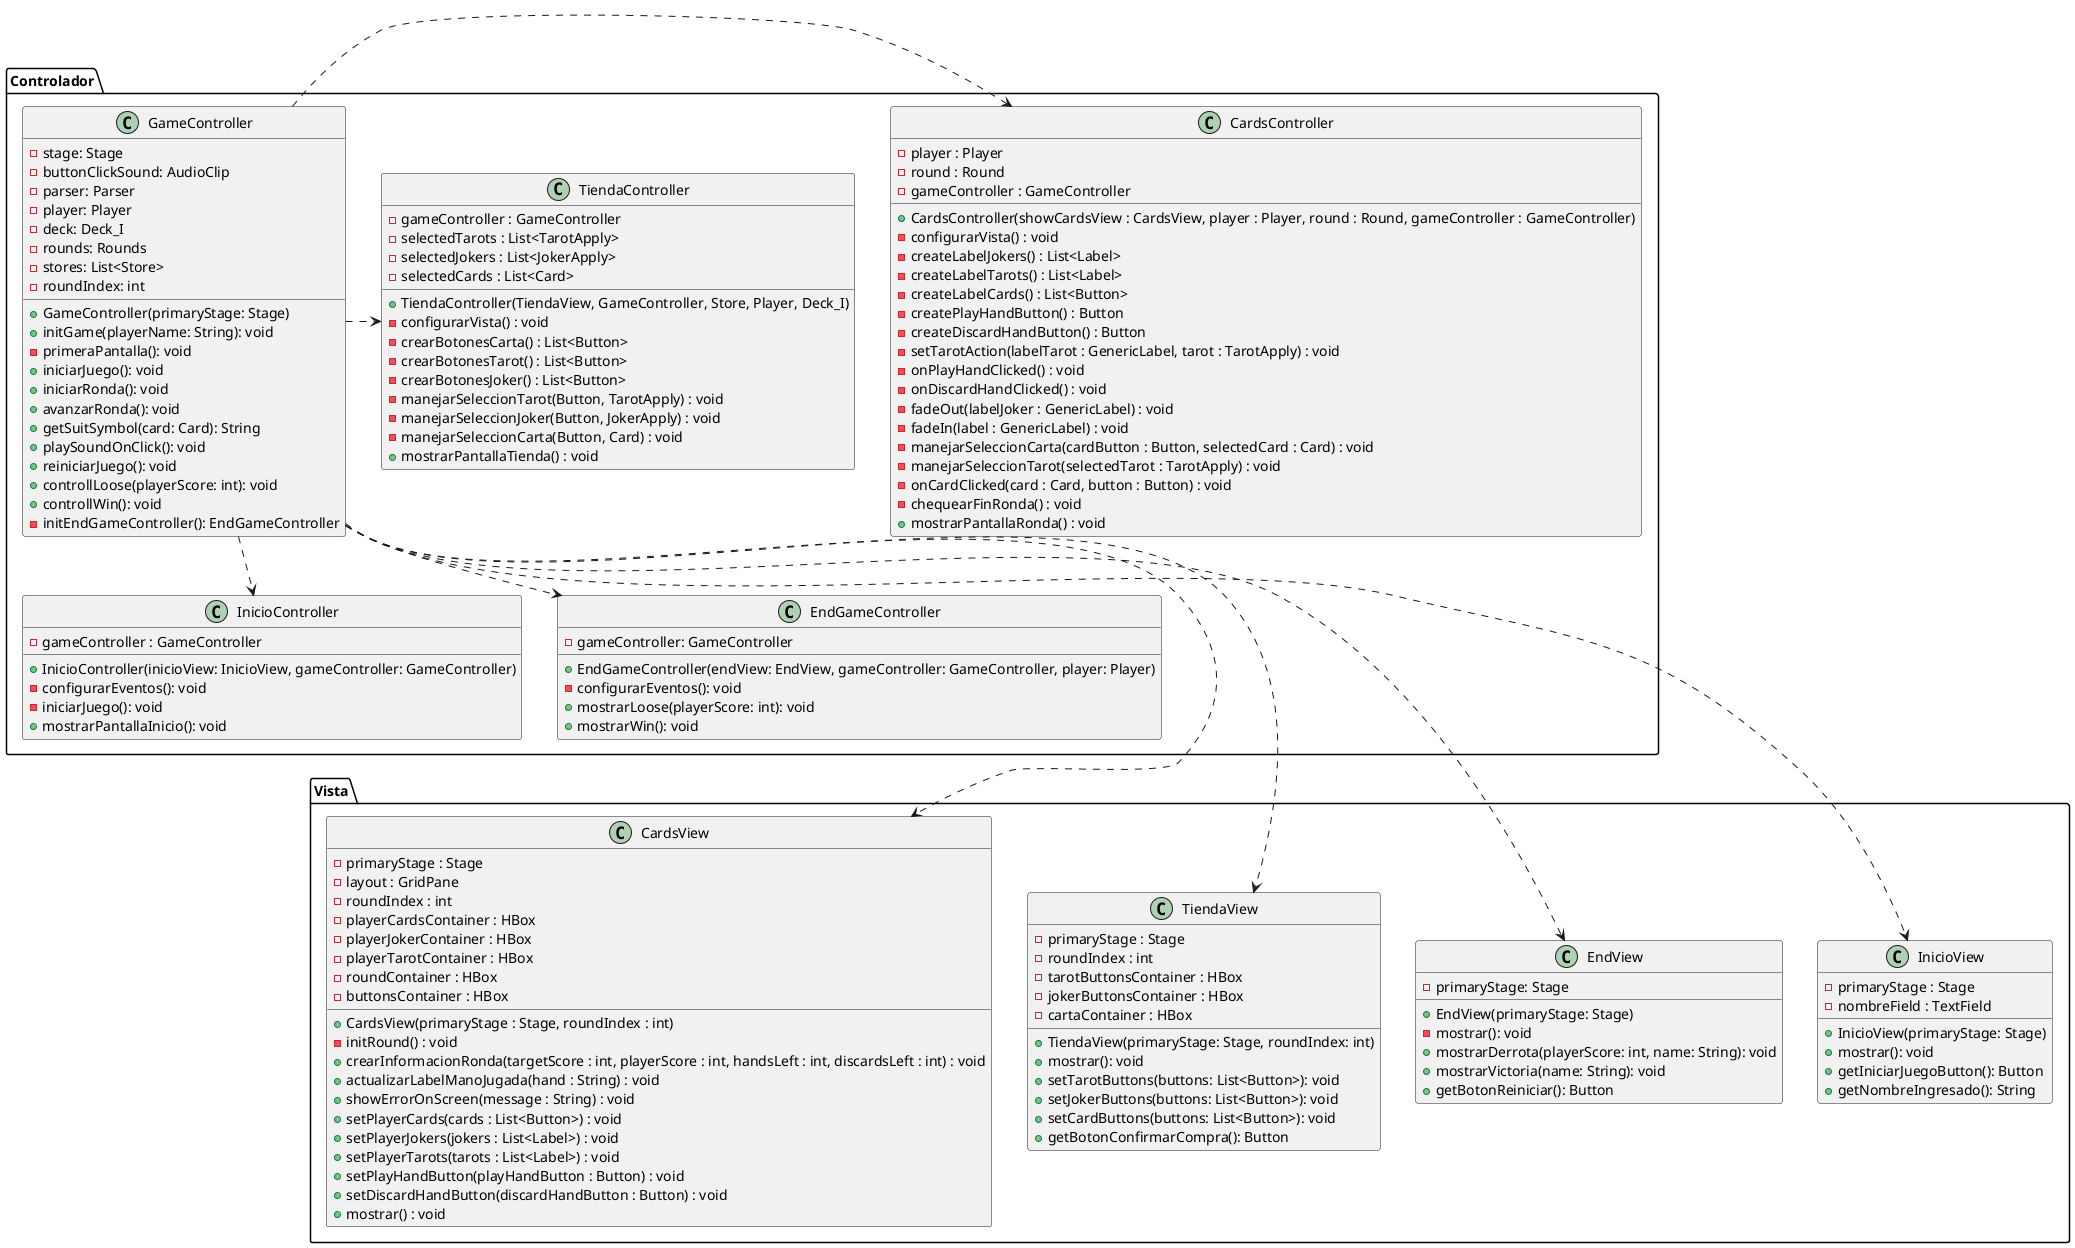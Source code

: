 @startuml

package Vista {
  class TiendaView {
    - primaryStage : Stage
    - roundIndex : int
    - tarotButtonsContainer : HBox
    - jokerButtonsContainer : HBox
    - cartaContainer : HBox

    + TiendaView(primaryStage: Stage, roundIndex: int)
    + mostrar(): void
    + setTarotButtons(buttons: List<Button>): void
    + setJokerButtons(buttons: List<Button>): void
    + setCardButtons(buttons: List<Button>): void
    + getBotonConfirmarCompra(): Button
  }
  
  class EndView {
    - primaryStage: Stage
    + EndView(primaryStage: Stage)
    - mostrar(): void
    + mostrarDerrota(playerScore: int, name: String): void
    + mostrarVictoria(name: String): void
    + getBotonReiniciar(): Button
  }
  
  class InicioView {
      - primaryStage : Stage
      - nombreField : TextField

      + InicioView(primaryStage: Stage)
      + mostrar(): void
      + getIniciarJuegoButton(): Button
      + getNombreIngresado(): String
  }
  
  class CardsView {
    - primaryStage : Stage
    - layout : GridPane
    - roundIndex : int
    - playerCardsContainer : HBox
    - playerJokerContainer : HBox
    - playerTarotContainer : HBox
    - roundContainer : HBox
    - buttonsContainer : HBox

    + CardsView(primaryStage : Stage, roundIndex : int)
    - initRound() : void
    + crearInformacionRonda(targetScore : int, playerScore : int, handsLeft : int, discardsLeft : int) : void
    + actualizarLabelManoJugada(hand : String) : void
    + showErrorOnScreen(message : String) : void
    + setPlayerCards(cards : List<Button>) : void
    + setPlayerJokers(jokers : List<Label>) : void
    + setPlayerTarots(tarots : List<Label>) : void
    + setPlayHandButton(playHandButton : Button) : void
    + setDiscardHandButton(discardHandButton : Button) : void
    + mostrar() : void
  }
  
}

package Controlador {
  class GameController {
    - stage: Stage
    - buttonClickSound: AudioClip
    - parser: Parser
    - player: Player
    - deck: Deck_I
    - rounds: Rounds
    - stores: List<Store>
    - roundIndex: int
    + GameController(primaryStage: Stage)
    + initGame(playerName: String): void
    - primeraPantalla(): void
    + iniciarJuego(): void
    + iniciarRonda(): void
    + avanzarRonda(): void
    + getSuitSymbol(card: Card): String
    + playSoundOnClick(): void
    + reiniciarJuego(): void
    + controllLoose(playerScore: int): void
    + controllWin(): void
    - initEndGameController(): EndGameController
  }
  
  class InicioController {
    - gameController : GameController

    + InicioController(inicioView: InicioView, gameController: GameController)
    - configurarEventos(): void
    - iniciarJuego(): void
    + mostrarPantallaInicio(): void
  }
  
    class TiendaController {
    - gameController : GameController
    - selectedTarots : List<TarotApply>
    - selectedJokers : List<JokerApply>
    - selectedCards : List<Card>

    + TiendaController(TiendaView, GameController, Store, Player, Deck_I)
    - configurarVista() : void
    - crearBotonesCarta() : List<Button>
    - crearBotonesTarot() : List<Button>
    - crearBotonesJoker() : List<Button>
    - manejarSeleccionTarot(Button, TarotApply) : void
    - manejarSeleccionJoker(Button, JokerApply) : void
    - manejarSeleccionCarta(Button, Card) : void
    + mostrarPantallaTienda() : void
  }
  
  class CardsController {
    - player : Player
    - round : Round
    - gameController : GameController

    + CardsController(showCardsView : CardsView, player : Player, round : Round, gameController : GameController)
    - configurarVista() : void
    - createLabelJokers() : List<Label>
    - createLabelTarots() : List<Label>
    - createLabelCards() : List<Button>
    - createPlayHandButton() : Button
    - createDiscardHandButton() : Button
    - setTarotAction(labelTarot : GenericLabel, tarot : TarotApply) : void
    - onPlayHandClicked() : void
    - onDiscardHandClicked() : void
    - fadeOut(labelJoker : GenericLabel) : void
    - fadeIn(label : GenericLabel) : void
    - manejarSeleccionCarta(cardButton : Button, selectedCard : Card) : void
    - manejarSeleccionTarot(selectedTarot : TarotApply) : void
    - onCardClicked(card : Card, button : Button) : void
    - chequearFinRonda() : void
    + mostrarPantallaRonda() : void
  }
  
  class EndGameController {
    - gameController: GameController
    + EndGameController(endView: EndView, gameController: GameController, player: Player)
    - configurarEventos(): void
    + mostrarLoose(playerScore: int): void
    + mostrarWin(): void
  }
  
}

GameController .> CardsController
GameController ..> EndGameController
GameController .> TiendaController
GameController ..> InicioController

GameController .> CardsView
GameController ...> EndView
GameController ...> TiendaView
GameController ...> InicioView

@enduml